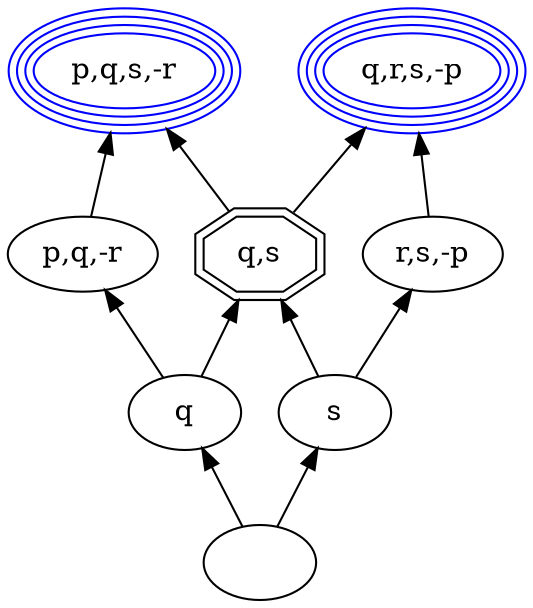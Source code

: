 digraph G { rankdir=BT;
"q,r,s,-p"[color=blue,peripheries=2,peripheries=3,peripheries=4];
"r,s,-p";
"r,s,-p" -> "q,r,s,-p";
"p,q,s,-r"[color=blue,peripheries=2,peripheries=3,peripheries=4];
"p,q,-r";
"p,q,-r" -> "p,q,s,-r";
"q,s"[peripheries=2,shape=octagon];
"q,s" -> "q,r,s,-p";
"q,s" -> "p,q,s,-r";
"q";
"q" -> "p,q,-r";
"q" -> "q,s";
"s";
"s" -> "r,s,-p";
"s" -> "q,s";
"";
"" -> "q";
"" -> "s";
}
